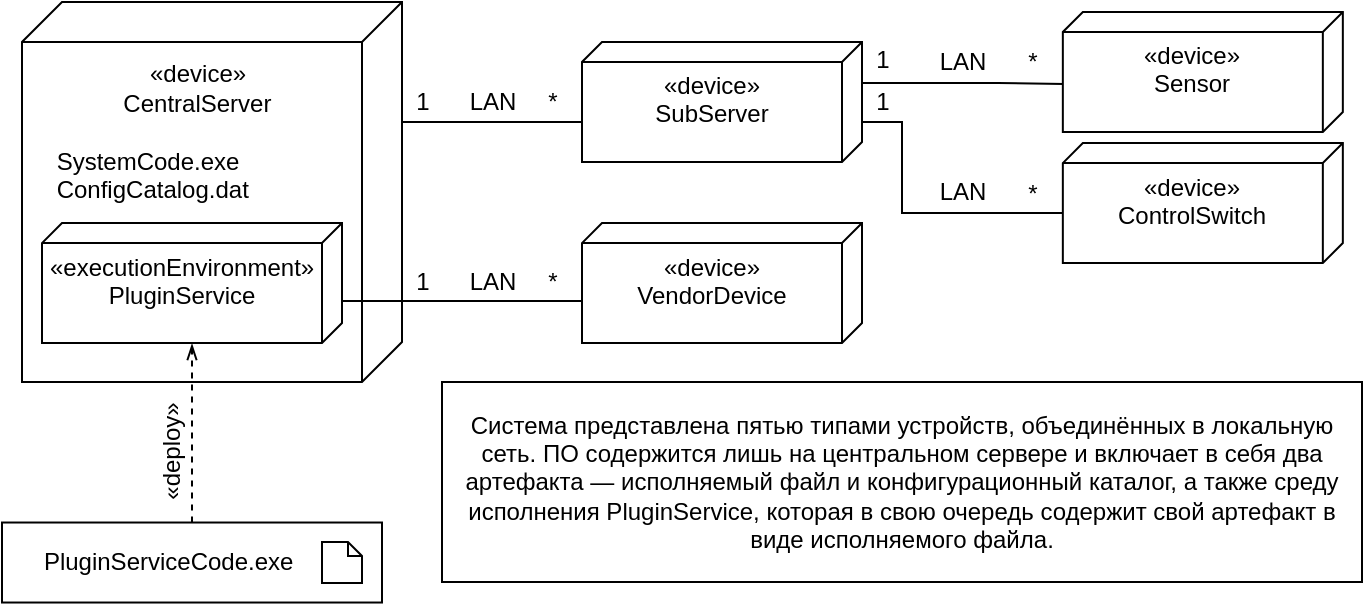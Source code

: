 <mxfile version="22.0.8" type="github">
  <diagram name="Страница — 1" id="PwmKHHaf_U7UQAFED_Nw">
    <mxGraphModel dx="833" dy="384" grid="1" gridSize="10" guides="1" tooltips="1" connect="1" arrows="1" fold="1" page="1" pageScale="1" pageWidth="827" pageHeight="1169" math="0" shadow="0">
      <root>
        <mxCell id="0" />
        <mxCell id="1" parent="0" />
        <mxCell id="Imng76tVTM7-OfBX1pzr-1" value="&lt;br&gt;&lt;span style=&quot;white-space: pre;&quot;&gt;&#x9;&lt;/span&gt;&lt;span style=&quot;white-space: pre;&quot;&gt;&#x9;&lt;/span&gt;&amp;nbsp; «device»&lt;br&gt;&lt;span style=&quot;white-space: pre;&quot;&gt;&#x9;&lt;/span&gt;&amp;nbsp; &amp;nbsp; &amp;nbsp; CentralServer&lt;br&gt;&lt;br&gt;&lt;div style=&quot;&quot;&gt;&lt;span style=&quot;background-color: initial;&quot;&gt;&amp;nbsp; &amp;nbsp; SystemСode.exe&lt;/span&gt;&lt;/div&gt;&lt;div style=&quot;&quot;&gt;&lt;span style=&quot;background-color: initial;&quot;&gt;&amp;nbsp; &amp;nbsp; ConfigCatalog.dat&lt;/span&gt;&lt;/div&gt;" style="verticalAlign=top;align=left;spacingTop=8;spacingLeft=2;spacingRight=12;shape=cube;size=20;direction=south;fontStyle=0;html=1;whiteSpace=wrap;" vertex="1" parent="1">
          <mxGeometry x="110" y="60" width="190" height="190" as="geometry" />
        </mxCell>
        <mxCell id="Imng76tVTM7-OfBX1pzr-4" value="" style="edgeStyle=orthogonalEdgeStyle;rounded=0;orthogonalLoop=1;jettySize=auto;html=1;endArrow=none;endFill=0;" edge="1" parent="1">
          <mxGeometry relative="1" as="geometry">
            <mxPoint x="300" y="120" as="sourcePoint" />
            <mxPoint x="390" y="120" as="targetPoint" />
            <Array as="points">
              <mxPoint x="350" y="120" />
              <mxPoint x="350" y="120" />
            </Array>
          </mxGeometry>
        </mxCell>
        <mxCell id="Imng76tVTM7-OfBX1pzr-2" value="«executionEnvironment»&lt;br&gt;&lt;div style=&quot;text-align: center;&quot;&gt;&lt;span style=&quot;background-color: initial;&quot;&gt;PluginService&lt;/span&gt;&lt;/div&gt;" style="verticalAlign=top;align=left;spacingTop=8;spacingLeft=2;spacingRight=12;shape=cube;size=10;direction=south;fontStyle=0;html=1;whiteSpace=wrap;" vertex="1" parent="1">
          <mxGeometry x="120" y="170.52" width="150" height="60" as="geometry" />
        </mxCell>
        <mxCell id="Imng76tVTM7-OfBX1pzr-3" value="«device»&lt;br&gt;VendorDevice" style="verticalAlign=top;align=center;spacingTop=8;spacingLeft=2;spacingRight=12;shape=cube;size=10;direction=south;fontStyle=0;html=1;whiteSpace=wrap;" vertex="1" parent="1">
          <mxGeometry x="390" y="170.52" width="140" height="60" as="geometry" />
        </mxCell>
        <mxCell id="Imng76tVTM7-OfBX1pzr-18" value="" style="edgeStyle=orthogonalEdgeStyle;rounded=0;orthogonalLoop=1;jettySize=auto;html=1;endArrow=none;endFill=0;entryX=0;entryY=0;entryDx=35;entryDy=140;entryPerimeter=0;" edge="1" parent="1" source="Imng76tVTM7-OfBX1pzr-5" target="Imng76tVTM7-OfBX1pzr-16">
          <mxGeometry relative="1" as="geometry">
            <Array as="points">
              <mxPoint x="550" y="120" />
              <mxPoint x="550" y="166" />
            </Array>
          </mxGeometry>
        </mxCell>
        <mxCell id="Imng76tVTM7-OfBX1pzr-19" value="" style="edgeStyle=orthogonalEdgeStyle;rounded=0;orthogonalLoop=1;jettySize=auto;html=1;endArrow=none;endFill=0;entryX=0.702;entryY=0.996;entryDx=0;entryDy=0;entryPerimeter=0;" edge="1" parent="1" target="Imng76tVTM7-OfBX1pzr-15">
          <mxGeometry relative="1" as="geometry">
            <mxPoint x="529.58" y="100.48" as="sourcePoint" />
            <mxPoint x="599" y="59" as="targetPoint" />
            <Array as="points">
              <mxPoint x="598" y="101" />
              <mxPoint x="631" y="101" />
            </Array>
          </mxGeometry>
        </mxCell>
        <mxCell id="Imng76tVTM7-OfBX1pzr-5" value="«device»&lt;br&gt;&lt;div style=&quot;&quot;&gt;&lt;span style=&quot;background-color: initial;&quot;&gt;SubServer&lt;/span&gt;&lt;/div&gt;" style="verticalAlign=top;align=center;spacingTop=8;spacingLeft=2;spacingRight=12;shape=cube;size=10;direction=south;fontStyle=0;html=1;whiteSpace=wrap;" vertex="1" parent="1">
          <mxGeometry x="390" y="80" width="140" height="60" as="geometry" />
        </mxCell>
        <mxCell id="Imng76tVTM7-OfBX1pzr-11" value="&lt;div style=&quot;&quot;&gt;&lt;span style=&quot;background-color: initial;&quot;&gt;&amp;nbsp;&lt;/span&gt;&lt;span style=&quot;background-color: initial;&quot;&gt;PluginServiceCode.exe&amp;nbsp; &amp;nbsp; &amp;nbsp; &amp;nbsp;&amp;nbsp;&lt;/span&gt;&lt;/div&gt;" style="html=1;whiteSpace=wrap;align=center;" vertex="1" parent="1">
          <mxGeometry x="100" y="320.26" width="190" height="40" as="geometry" />
        </mxCell>
        <mxCell id="Imng76tVTM7-OfBX1pzr-12" value="" style="shape=note;size=7;whiteSpace=wrap;html=1;verticalAlign=bottom;labelPosition=center;verticalLabelPosition=top;align=center;" vertex="1" parent="1">
          <mxGeometry x="260" y="330" width="20" height="20.52" as="geometry" />
        </mxCell>
        <mxCell id="Imng76tVTM7-OfBX1pzr-13" style="edgeStyle=orthogonalEdgeStyle;rounded=0;orthogonalLoop=1;jettySize=auto;html=1;dashed=1;endArrow=openThin;endFill=0;exitX=0.5;exitY=0;exitDx=0;exitDy=0;" edge="1" parent="1" source="Imng76tVTM7-OfBX1pzr-11">
          <mxGeometry relative="1" as="geometry">
            <mxPoint x="194.58" y="320.52" as="sourcePoint" />
            <mxPoint x="195" y="231" as="targetPoint" />
            <Array as="points" />
          </mxGeometry>
        </mxCell>
        <mxCell id="Imng76tVTM7-OfBX1pzr-14" value="«deploy»" style="text;html=1;align=center;verticalAlign=middle;resizable=0;points=[];autosize=1;strokeColor=none;fillColor=none;rotation=270;" vertex="1" parent="1">
          <mxGeometry x="150" y="270" width="70" height="30" as="geometry" />
        </mxCell>
        <mxCell id="Imng76tVTM7-OfBX1pzr-15" value="«device»&lt;br&gt;&lt;div style=&quot;&quot;&gt;Sensor&lt;br&gt;&lt;/div&gt;" style="verticalAlign=top;align=center;spacingTop=8;spacingLeft=2;spacingRight=12;shape=cube;size=10;direction=south;fontStyle=0;html=1;whiteSpace=wrap;" vertex="1" parent="1">
          <mxGeometry x="630.42" y="65" width="140" height="60" as="geometry" />
        </mxCell>
        <mxCell id="Imng76tVTM7-OfBX1pzr-16" value="«device»&lt;br&gt;&lt;div style=&quot;&quot;&gt;ControlSwitch&lt;br&gt;&lt;/div&gt;" style="verticalAlign=top;align=center;spacingTop=8;spacingLeft=2;spacingRight=12;shape=cube;size=10;direction=south;fontStyle=0;html=1;whiteSpace=wrap;" vertex="1" parent="1">
          <mxGeometry x="630.42" y="130.52" width="140" height="60" as="geometry" />
        </mxCell>
        <mxCell id="Imng76tVTM7-OfBX1pzr-21" value="1" style="text;html=1;align=center;verticalAlign=middle;resizable=0;points=[];autosize=1;strokeColor=none;fillColor=none;" vertex="1" parent="1">
          <mxGeometry x="524.58" y="74.48" width="30" height="30" as="geometry" />
        </mxCell>
        <mxCell id="Imng76tVTM7-OfBX1pzr-22" value="1" style="text;html=1;align=center;verticalAlign=middle;resizable=0;points=[];autosize=1;strokeColor=none;fillColor=none;" vertex="1" parent="1">
          <mxGeometry x="524.58" y="95" width="30" height="30" as="geometry" />
        </mxCell>
        <mxCell id="Imng76tVTM7-OfBX1pzr-23" value="*" style="text;html=1;align=center;verticalAlign=middle;resizable=0;points=[];autosize=1;strokeColor=none;fillColor=none;" vertex="1" parent="1">
          <mxGeometry x="600.42" y="75" width="30" height="30" as="geometry" />
        </mxCell>
        <mxCell id="Imng76tVTM7-OfBX1pzr-24" value="*" style="text;html=1;align=center;verticalAlign=middle;resizable=0;points=[];autosize=1;strokeColor=none;fillColor=none;" vertex="1" parent="1">
          <mxGeometry x="600.42" y="140.52" width="30" height="30" as="geometry" />
        </mxCell>
        <mxCell id="Imng76tVTM7-OfBX1pzr-26" value="1" style="text;html=1;align=center;verticalAlign=middle;resizable=0;points=[];autosize=1;strokeColor=none;fillColor=none;" vertex="1" parent="1">
          <mxGeometry x="295" y="95" width="30" height="30" as="geometry" />
        </mxCell>
        <mxCell id="Imng76tVTM7-OfBX1pzr-27" value="*" style="text;html=1;align=center;verticalAlign=middle;resizable=0;points=[];autosize=1;strokeColor=none;fillColor=none;" vertex="1" parent="1">
          <mxGeometry x="360" y="95" width="30" height="30" as="geometry" />
        </mxCell>
        <mxCell id="Imng76tVTM7-OfBX1pzr-32" value="LAN" style="text;html=1;align=center;verticalAlign=middle;resizable=0;points=[];autosize=1;strokeColor=none;fillColor=none;" vertex="1" parent="1">
          <mxGeometry x="320" y="95" width="50" height="30" as="geometry" />
        </mxCell>
        <mxCell id="Imng76tVTM7-OfBX1pzr-33" value="" style="edgeStyle=orthogonalEdgeStyle;rounded=0;orthogonalLoop=1;jettySize=auto;html=1;endArrow=none;endFill=0;" edge="1" parent="1">
          <mxGeometry relative="1" as="geometry">
            <mxPoint x="270" y="209.5" as="sourcePoint" />
            <mxPoint x="390" y="209.5" as="targetPoint" />
            <Array as="points">
              <mxPoint x="350" y="209.5" />
              <mxPoint x="350" y="209.5" />
            </Array>
          </mxGeometry>
        </mxCell>
        <mxCell id="Imng76tVTM7-OfBX1pzr-34" value="1" style="text;html=1;align=center;verticalAlign=middle;resizable=0;points=[];autosize=1;strokeColor=none;fillColor=none;" vertex="1" parent="1">
          <mxGeometry x="295" y="185" width="30" height="30" as="geometry" />
        </mxCell>
        <mxCell id="Imng76tVTM7-OfBX1pzr-35" value="*" style="text;html=1;align=center;verticalAlign=middle;resizable=0;points=[];autosize=1;strokeColor=none;fillColor=none;" vertex="1" parent="1">
          <mxGeometry x="360" y="185" width="30" height="30" as="geometry" />
        </mxCell>
        <mxCell id="Imng76tVTM7-OfBX1pzr-41" value="LAN" style="text;html=1;align=center;verticalAlign=middle;resizable=0;points=[];autosize=1;strokeColor=none;fillColor=none;" vertex="1" parent="1">
          <mxGeometry x="320" y="185" width="50" height="30" as="geometry" />
        </mxCell>
        <mxCell id="Imng76tVTM7-OfBX1pzr-43" value="LAN" style="text;html=1;align=center;verticalAlign=middle;resizable=0;points=[];autosize=1;strokeColor=none;fillColor=none;" vertex="1" parent="1">
          <mxGeometry x="554.58" y="75" width="50" height="30" as="geometry" />
        </mxCell>
        <mxCell id="Imng76tVTM7-OfBX1pzr-44" value="LAN" style="text;html=1;align=center;verticalAlign=middle;resizable=0;points=[];autosize=1;strokeColor=none;fillColor=none;" vertex="1" parent="1">
          <mxGeometry x="554.58" y="140" width="50" height="30" as="geometry" />
        </mxCell>
        <mxCell id="Imng76tVTM7-OfBX1pzr-45" value="Система представлена пятью типами устройств, объединённых в локальную сеть. ПО содержится лишь на центральном сервере и включает в себя два артефакта&amp;nbsp;—&amp;nbsp;исполняемый файл и конфигурационный каталог, а также среду исполнения PluginService, которая в свою очередь содержит свой артефакт в виде исполняемого файла." style="whiteSpace=wrap;html=1;" vertex="1" parent="1">
          <mxGeometry x="320" y="250" width="460" height="100" as="geometry" />
        </mxCell>
      </root>
    </mxGraphModel>
  </diagram>
</mxfile>
